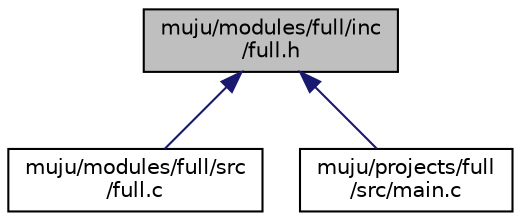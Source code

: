 digraph "muju/modules/full/inc/full.h"
{
  edge [fontname="Helvetica",fontsize="10",labelfontname="Helvetica",labelfontsize="10"];
  node [fontname="Helvetica",fontsize="10",shape=record];
  Node1 [label="muju/modules/full/inc\l/full.h",height=0.2,width=0.4,color="black", fillcolor="grey75", style="filled", fontcolor="black"];
  Node1 -> Node2 [dir="back",color="midnightblue",fontsize="10",style="solid"];
  Node2 [label="muju/modules/full/src\l/full.c",height=0.2,width=0.4,color="black", fillcolor="white", style="filled",URL="$full_8c.html"];
  Node1 -> Node3 [dir="back",color="midnightblue",fontsize="10",style="solid"];
  Node3 [label="muju/projects/full\l/src/main.c",height=0.2,width=0.4,color="black", fillcolor="white", style="filled",URL="$muju_2projects_2full_2src_2main_8c.html"];
}
